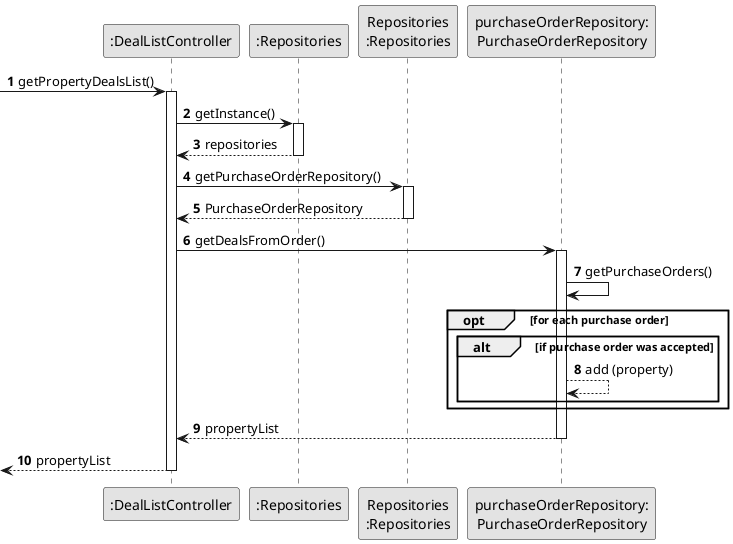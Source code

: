 @startuml
'https://plantuml.com/sequence-diagram
skinparam monochrome true
skinparam packageStyle rectangle
skinparam shadowing false


autonumber


participant ":DealListController" as CTRL
participant ":Repositories" as RepositorySingleton
participant "Repositories\n:Repositories" as PLAT
participant "purchaseOrderRepository:\nPurchaseOrderRepository" as OR



-> CTRL : getPropertyDealsList()
    activate CTRL


        CTRL -> RepositorySingleton : getInstance()

        activate RepositorySingleton

        RepositorySingleton --> CTRL: repositories
        deactivate RepositorySingleton

       CTRL -> PLAT : getPurchaseOrderRepository()
     activate PLAT

         PLAT --> CTRL : PurchaseOrderRepository
     deactivate PLAT

       CTRL -> OR : getDealsFromOrder()
           activate OR


             OR -> OR : getPurchaseOrders()

             opt  for each purchase order
             alt if purchase order was accepted

             OR --> OR : add (property)
             end

             end opt

             OR --> CTRL : propertyList
             deactivate OR

        


           <-- CTRL : propertyList

           deactivate CTRL
@enduml